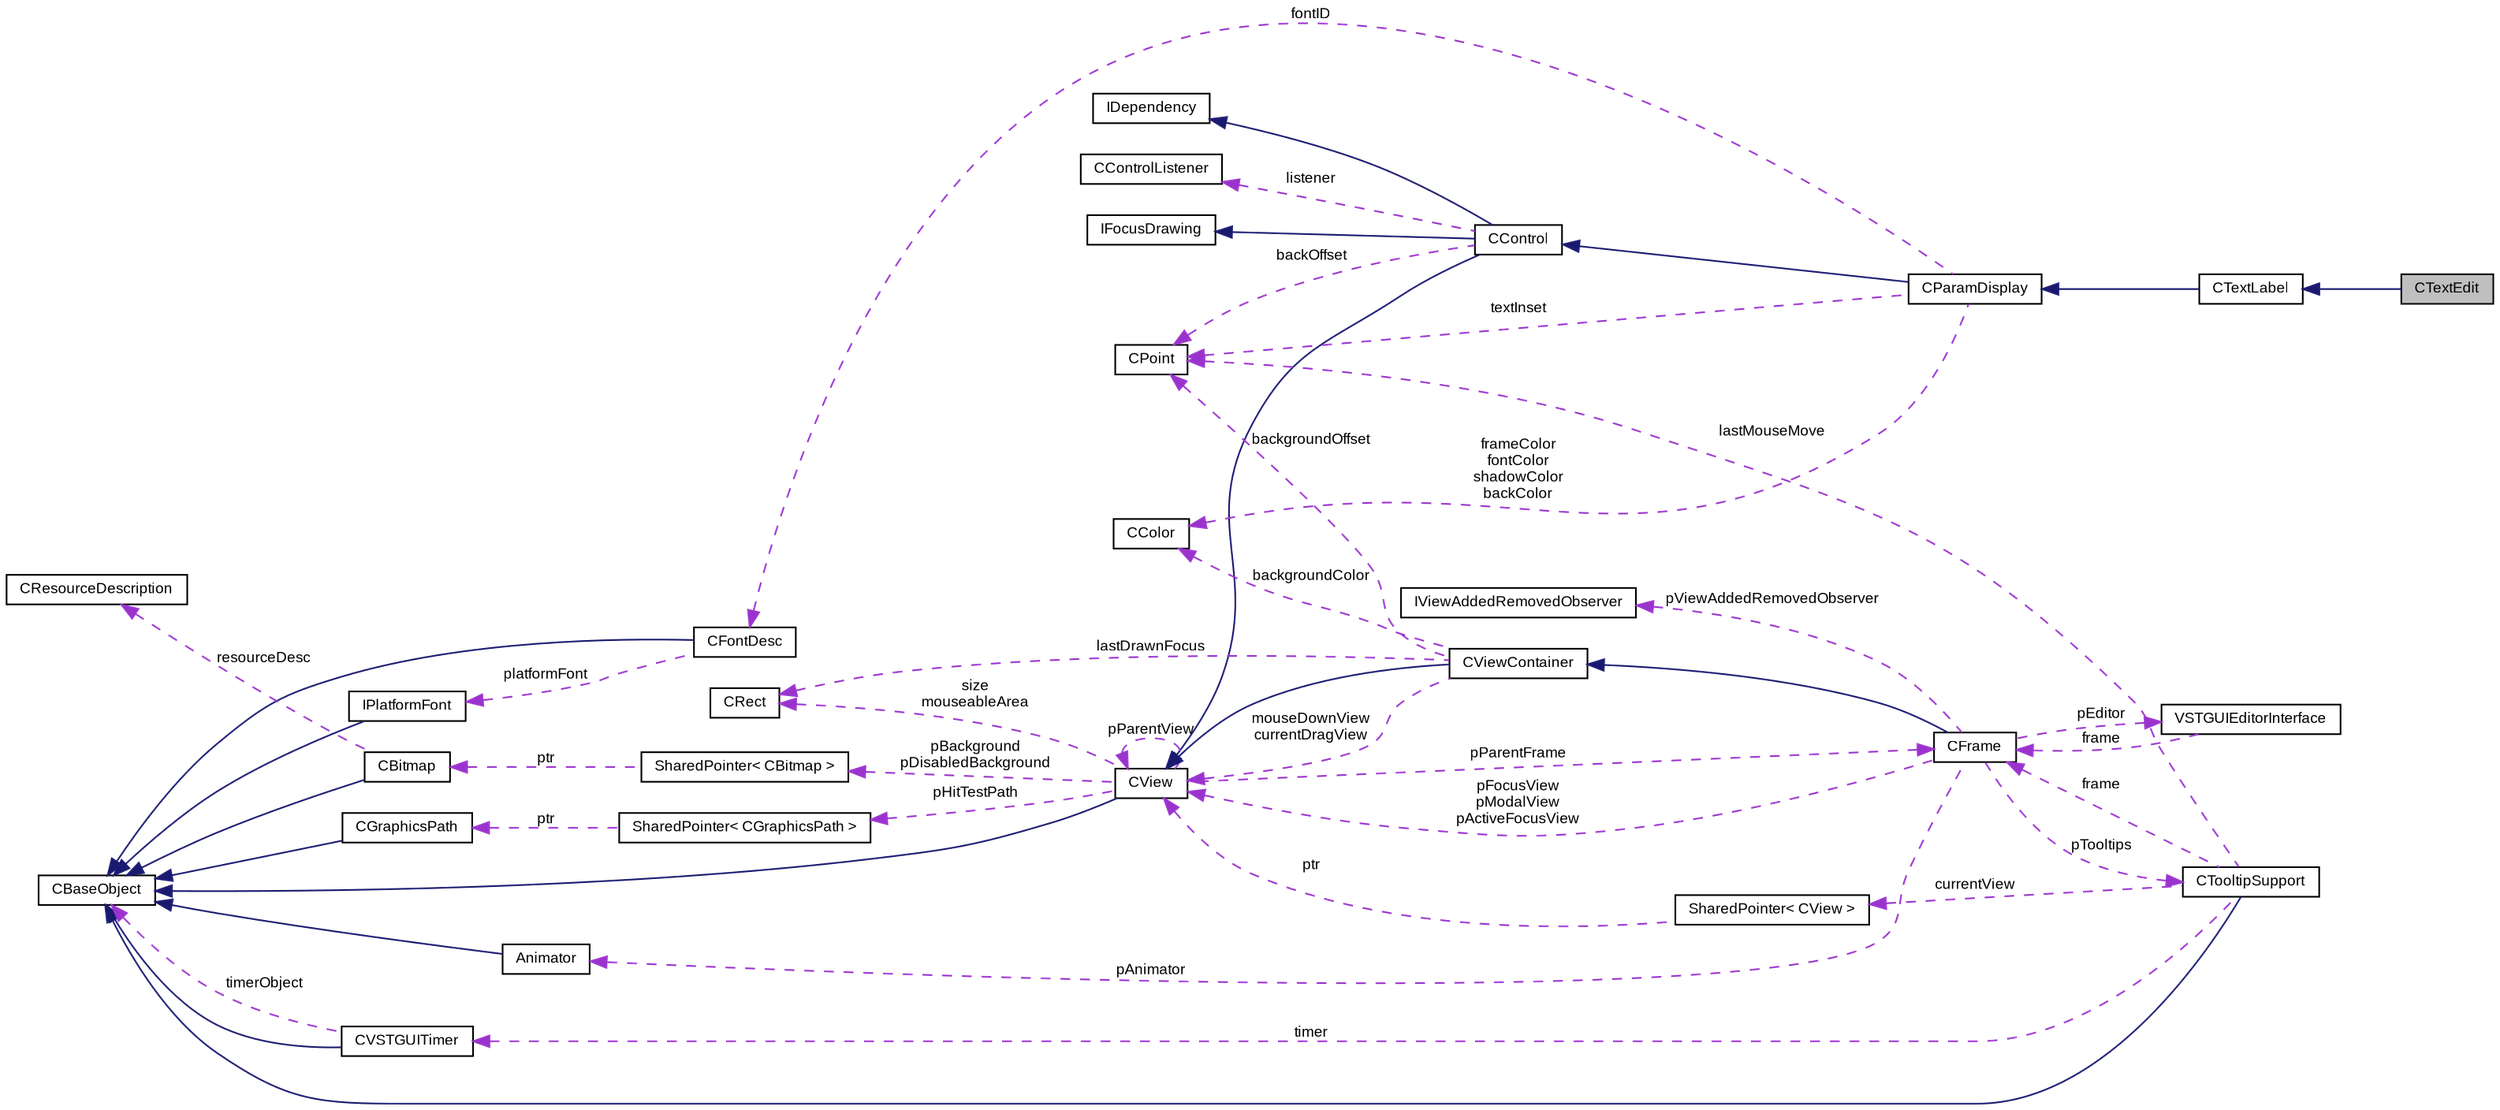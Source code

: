digraph G
{
  bgcolor="transparent";
  edge [fontname="Arial",fontsize="9",labelfontname="Arial",labelfontsize="9"];
  node [fontname="Arial",fontsize="9",shape=record];
  rankdir=LR;
  Node1 [label="CTextEdit",height=0.2,width=0.4,color="black", fillcolor="grey75", style="filled" fontcolor="black"];
  Node2 -> Node1 [dir=back,color="midnightblue",fontsize="9",style="solid",fontname="Arial"];
  Node2 [label="CTextLabel",height=0.2,width=0.4,color="black",URL="$class_v_s_t_g_u_i_1_1_c_text_label.html",tooltip="a text label"];
  Node3 -> Node2 [dir=back,color="midnightblue",fontsize="9",style="solid",fontname="Arial"];
  Node3 [label="CParamDisplay",height=0.2,width=0.4,color="black",URL="$class_v_s_t_g_u_i_1_1_c_param_display.html",tooltip="a parameter display"];
  Node4 -> Node3 [dir=back,color="midnightblue",fontsize="9",style="solid",fontname="Arial"];
  Node4 [label="CControl",height=0.2,width=0.4,color="black",URL="$class_v_s_t_g_u_i_1_1_c_control.html",tooltip="base class of all VSTGUI controls"];
  Node5 -> Node4 [dir=back,color="midnightblue",fontsize="9",style="solid",fontname="Arial"];
  Node5 [label="CView",height=0.2,width=0.4,color="black",URL="$class_v_s_t_g_u_i_1_1_c_view.html",tooltip="Base Class of all view objects."];
  Node6 -> Node5 [dir=back,color="midnightblue",fontsize="9",style="solid",fontname="Arial"];
  Node6 [label="CBaseObject",height=0.2,width=0.4,color="black",URL="$class_v_s_t_g_u_i_1_1_c_base_object.html",tooltip="Base Object with reference counter."];
  Node7 -> Node5 [dir=back,color="darkorchid3",fontsize="9",style="dashed",label="pBackground\npDisabledBackground",fontname="Arial"];
  Node7 [label="SharedPointer\< CBitmap \>",height=0.2,width=0.4,color="black",URL="$class_v_s_t_g_u_i_1_1_shared_pointer.html"];
  Node8 -> Node7 [dir=back,color="darkorchid3",fontsize="9",style="dashed",label="ptr",fontname="Arial"];
  Node8 [label="CBitmap",height=0.2,width=0.4,color="black",URL="$class_v_s_t_g_u_i_1_1_c_bitmap.html",tooltip="Encapsulates various platform depended kinds of bitmaps."];
  Node6 -> Node8 [dir=back,color="midnightblue",fontsize="9",style="solid",fontname="Arial"];
  Node9 -> Node8 [dir=back,color="darkorchid3",fontsize="9",style="dashed",label="resourceDesc",fontname="Arial"];
  Node9 [label="CResourceDescription",height=0.2,width=0.4,color="black",URL="$class_v_s_t_g_u_i_1_1_c_resource_description.html",tooltip="Describes a resource by name or by ID."];
  Node10 -> Node5 [dir=back,color="darkorchid3",fontsize="9",style="dashed",label="pParentFrame",fontname="Arial"];
  Node10 [label="CFrame",height=0.2,width=0.4,color="black",URL="$class_v_s_t_g_u_i_1_1_c_frame.html",tooltip="The CFrame is the parent container of all views."];
  Node11 -> Node10 [dir=back,color="midnightblue",fontsize="9",style="solid",fontname="Arial"];
  Node11 [label="CViewContainer",height=0.2,width=0.4,color="black",URL="$class_v_s_t_g_u_i_1_1_c_view_container.html",tooltip="Container Class of CView objects."];
  Node5 -> Node11 [dir=back,color="midnightblue",fontsize="9",style="solid",fontname="Arial"];
  Node5 -> Node11 [dir=back,color="darkorchid3",fontsize="9",style="dashed",label="mouseDownView\ncurrentDragView",fontname="Arial"];
  Node12 -> Node11 [dir=back,color="darkorchid3",fontsize="9",style="dashed",label="backgroundOffset",fontname="Arial"];
  Node12 [label="CPoint",height=0.2,width=0.4,color="black",URL="$struct_v_s_t_g_u_i_1_1_c_point.html",tooltip="Point structure."];
  Node13 -> Node11 [dir=back,color="darkorchid3",fontsize="9",style="dashed",label="backgroundColor",fontname="Arial"];
  Node13 [label="CColor",height=0.2,width=0.4,color="black",URL="$struct_v_s_t_g_u_i_1_1_c_color.html",tooltip="RGBA Color structure."];
  Node14 -> Node11 [dir=back,color="darkorchid3",fontsize="9",style="dashed",label="lastDrawnFocus",fontname="Arial"];
  Node14 [label="CRect",height=0.2,width=0.4,color="black",URL="$struct_v_s_t_g_u_i_1_1_c_rect.html",tooltip="Rect structure."];
  Node15 -> Node10 [dir=back,color="darkorchid3",fontsize="9",style="dashed",label="pViewAddedRemovedObserver",fontname="Arial"];
  Node15 [label="IViewAddedRemovedObserver",height=0.2,width=0.4,color="black",URL="$class_v_s_t_g_u_i_1_1_i_view_added_removed_observer.html",tooltip="view added removed observer interface for CFrame"];
  Node5 -> Node10 [dir=back,color="darkorchid3",fontsize="9",style="dashed",label="pFocusView\npModalView\npActiveFocusView",fontname="Arial"];
  Node16 -> Node10 [dir=back,color="darkorchid3",fontsize="9",style="dashed",label="pAnimator",fontname="Arial"];
  Node16 [label="Animator",height=0.2,width=0.4,color="black",URL="$class_v_s_t_g_u_i_1_1_animation_1_1_animator.html",tooltip="Animation runner."];
  Node6 -> Node16 [dir=back,color="midnightblue",fontsize="9",style="solid",fontname="Arial"];
  Node17 -> Node10 [dir=back,color="darkorchid3",fontsize="9",style="dashed",label="pTooltips",fontname="Arial"];
  Node17 [label="CTooltipSupport",height=0.2,width=0.4,color="black",URL="$class_v_s_t_g_u_i_1_1_c_tooltip_support.html",tooltip="Generic Tooltip Support class."];
  Node6 -> Node17 [dir=back,color="midnightblue",fontsize="9",style="solid",fontname="Arial"];
  Node10 -> Node17 [dir=back,color="darkorchid3",fontsize="9",style="dashed",label="frame",fontname="Arial"];
  Node18 -> Node17 [dir=back,color="darkorchid3",fontsize="9",style="dashed",label="currentView",fontname="Arial"];
  Node18 [label="SharedPointer\< CView \>",height=0.2,width=0.4,color="black",URL="$class_v_s_t_g_u_i_1_1_shared_pointer.html"];
  Node5 -> Node18 [dir=back,color="darkorchid3",fontsize="9",style="dashed",label="ptr",fontname="Arial"];
  Node12 -> Node17 [dir=back,color="darkorchid3",fontsize="9",style="dashed",label="lastMouseMove",fontname="Arial"];
  Node19 -> Node17 [dir=back,color="darkorchid3",fontsize="9",style="dashed",label="timer",fontname="Arial"];
  Node19 [label="CVSTGUITimer",height=0.2,width=0.4,color="black",URL="$class_v_s_t_g_u_i_1_1_c_v_s_t_g_u_i_timer.html",tooltip="A timer class, which posts timer messages to CBaseObjects."];
  Node6 -> Node19 [dir=back,color="midnightblue",fontsize="9",style="solid",fontname="Arial"];
  Node6 -> Node19 [dir=back,color="darkorchid3",fontsize="9",style="dashed",label="timerObject",fontname="Arial"];
  Node20 -> Node10 [dir=back,color="darkorchid3",fontsize="9",style="dashed",label="pEditor",fontname="Arial"];
  Node20 [label="VSTGUIEditorInterface",height=0.2,width=0.4,color="black",URL="$class_v_s_t_g_u_i_1_1_v_s_t_g_u_i_editor_interface.html"];
  Node10 -> Node20 [dir=back,color="darkorchid3",fontsize="9",style="dashed",label="frame",fontname="Arial"];
  Node5 -> Node5 [dir=back,color="darkorchid3",fontsize="9",style="dashed",label="pParentView",fontname="Arial"];
  Node21 -> Node5 [dir=back,color="darkorchid3",fontsize="9",style="dashed",label="pHitTestPath",fontname="Arial"];
  Node21 [label="SharedPointer\< CGraphicsPath \>",height=0.2,width=0.4,color="black",URL="$class_v_s_t_g_u_i_1_1_shared_pointer.html"];
  Node22 -> Node21 [dir=back,color="darkorchid3",fontsize="9",style="dashed",label="ptr",fontname="Arial"];
  Node22 [label="CGraphicsPath",height=0.2,width=0.4,color="black",URL="$class_v_s_t_g_u_i_1_1_c_graphics_path.html",tooltip="Graphics Path Object."];
  Node6 -> Node22 [dir=back,color="midnightblue",fontsize="9",style="solid",fontname="Arial"];
  Node14 -> Node5 [dir=back,color="darkorchid3",fontsize="9",style="dashed",label="size\nmouseableArea",fontname="Arial"];
  Node23 -> Node4 [dir=back,color="midnightblue",fontsize="9",style="solid",fontname="Arial"];
  Node23 [label="IFocusDrawing",height=0.2,width=0.4,color="black",URL="$class_v_s_t_g_u_i_1_1_i_focus_drawing.html",tooltip="Custom focus drawing interface."];
  Node24 -> Node4 [dir=back,color="midnightblue",fontsize="9",style="solid",fontname="Arial"];
  Node24 [label="IDependency",height=0.2,width=0.4,color="black",URL="$class_v_s_t_g_u_i_1_1_i_dependency.html",tooltip="simple dependency between objects."];
  Node25 -> Node4 [dir=back,color="darkorchid3",fontsize="9",style="dashed",label="listener",fontname="Arial"];
  Node25 [label="CControlListener",height=0.2,width=0.4,color="black",URL="$class_c_control_listener.html"];
  Node12 -> Node4 [dir=back,color="darkorchid3",fontsize="9",style="dashed",label="backOffset",fontname="Arial"];
  Node26 -> Node3 [dir=back,color="darkorchid3",fontsize="9",style="dashed",label="fontID",fontname="Arial"];
  Node26 [label="CFontDesc",height=0.2,width=0.4,color="black",URL="$class_v_s_t_g_u_i_1_1_c_font_desc.html",tooltip="font class"];
  Node6 -> Node26 [dir=back,color="midnightblue",fontsize="9",style="solid",fontname="Arial"];
  Node27 -> Node26 [dir=back,color="darkorchid3",fontsize="9",style="dashed",label="platformFont",fontname="Arial"];
  Node27 [label="IPlatformFont",height=0.2,width=0.4,color="black",URL="$class_v_s_t_g_u_i_1_1_i_platform_font.html",tooltip="platform font class"];
  Node6 -> Node27 [dir=back,color="midnightblue",fontsize="9",style="solid",fontname="Arial"];
  Node12 -> Node3 [dir=back,color="darkorchid3",fontsize="9",style="dashed",label="textInset",fontname="Arial"];
  Node13 -> Node3 [dir=back,color="darkorchid3",fontsize="9",style="dashed",label="frameColor\nfontColor\nshadowColor\nbackColor",fontname="Arial"];
}
